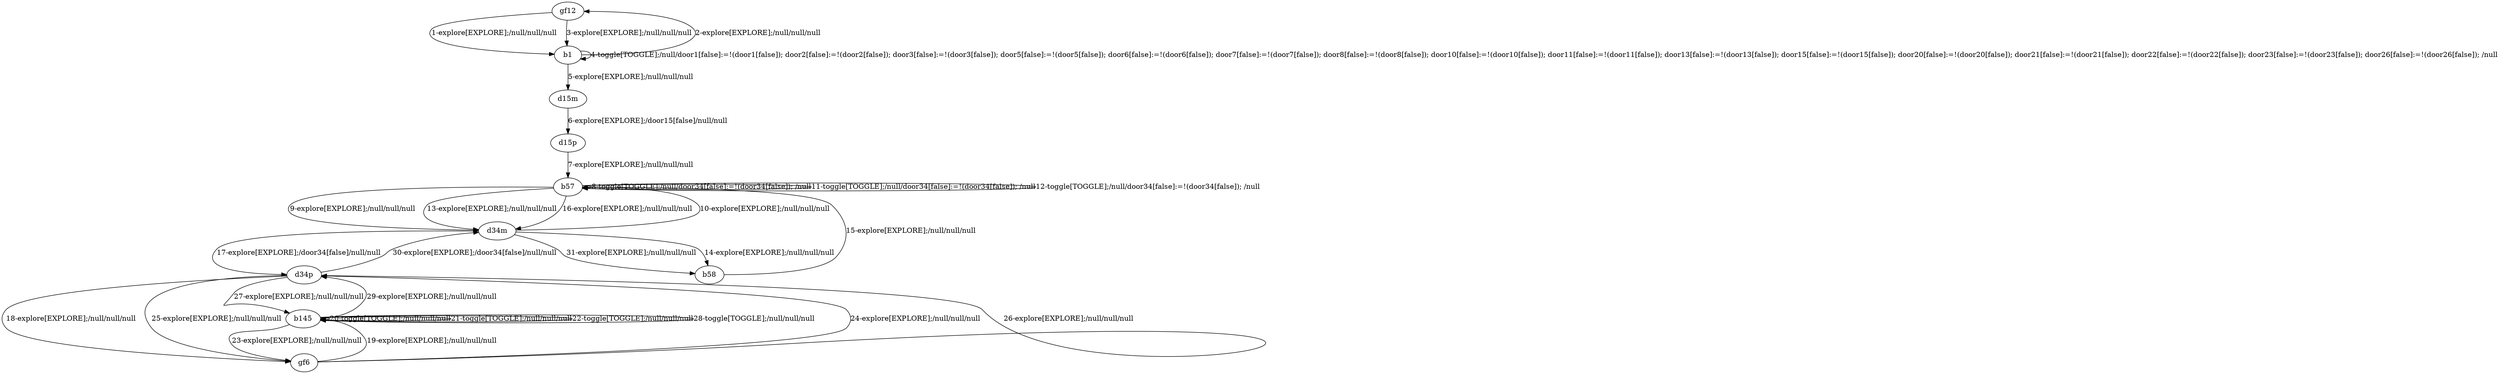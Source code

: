 # Total number of goals covered by this test: 1
# d34p --> d34m

digraph g {
"gf12" -> "b1" [label = "1-explore[EXPLORE];/null/null/null"];
"b1" -> "gf12" [label = "2-explore[EXPLORE];/null/null/null"];
"gf12" -> "b1" [label = "3-explore[EXPLORE];/null/null/null"];
"b1" -> "b1" [label = "4-toggle[TOGGLE];/null/door1[false]:=!(door1[false]); door2[false]:=!(door2[false]); door3[false]:=!(door3[false]); door5[false]:=!(door5[false]); door6[false]:=!(door6[false]); door7[false]:=!(door7[false]); door8[false]:=!(door8[false]); door10[false]:=!(door10[false]); door11[false]:=!(door11[false]); door13[false]:=!(door13[false]); door15[false]:=!(door15[false]); door20[false]:=!(door20[false]); door21[false]:=!(door21[false]); door22[false]:=!(door22[false]); door23[false]:=!(door23[false]); door26[false]:=!(door26[false]); /null"];
"b1" -> "d15m" [label = "5-explore[EXPLORE];/null/null/null"];
"d15m" -> "d15p" [label = "6-explore[EXPLORE];/door15[false]/null/null"];
"d15p" -> "b57" [label = "7-explore[EXPLORE];/null/null/null"];
"b57" -> "b57" [label = "8-toggle[TOGGLE];/null/door34[false]:=!(door34[false]); /null"];
"b57" -> "d34m" [label = "9-explore[EXPLORE];/null/null/null"];
"d34m" -> "b57" [label = "10-explore[EXPLORE];/null/null/null"];
"b57" -> "b57" [label = "11-toggle[TOGGLE];/null/door34[false]:=!(door34[false]); /null"];
"b57" -> "b57" [label = "12-toggle[TOGGLE];/null/door34[false]:=!(door34[false]); /null"];
"b57" -> "d34m" [label = "13-explore[EXPLORE];/null/null/null"];
"d34m" -> "b58" [label = "14-explore[EXPLORE];/null/null/null"];
"b58" -> "b57" [label = "15-explore[EXPLORE];/null/null/null"];
"b57" -> "d34m" [label = "16-explore[EXPLORE];/null/null/null"];
"d34m" -> "d34p" [label = "17-explore[EXPLORE];/door34[false]/null/null"];
"d34p" -> "gf6" [label = "18-explore[EXPLORE];/null/null/null"];
"gf6" -> "b145" [label = "19-explore[EXPLORE];/null/null/null"];
"b145" -> "b145" [label = "20-toggle[TOGGLE];/null/null/null"];
"b145" -> "b145" [label = "21-toggle[TOGGLE];/null/null/null"];
"b145" -> "b145" [label = "22-toggle[TOGGLE];/null/null/null"];
"b145" -> "gf6" [label = "23-explore[EXPLORE];/null/null/null"];
"gf6" -> "d34p" [label = "24-explore[EXPLORE];/null/null/null"];
"d34p" -> "gf6" [label = "25-explore[EXPLORE];/null/null/null"];
"gf6" -> "d34p" [label = "26-explore[EXPLORE];/null/null/null"];
"d34p" -> "b145" [label = "27-explore[EXPLORE];/null/null/null"];
"b145" -> "b145" [label = "28-toggle[TOGGLE];/null/null/null"];
"b145" -> "d34p" [label = "29-explore[EXPLORE];/null/null/null"];
"d34p" -> "d34m" [label = "30-explore[EXPLORE];/door34[false]/null/null"];
"d34m" -> "b58" [label = "31-explore[EXPLORE];/null/null/null"];
}